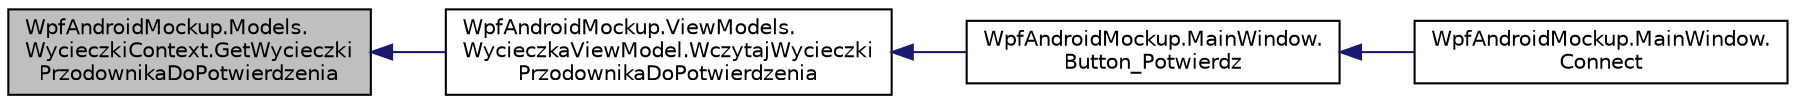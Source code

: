 digraph "WpfAndroidMockup.Models.WycieczkiContext.GetWycieczkiPrzodownikaDoPotwierdzenia"
{
 // INTERACTIVE_SVG=YES
  edge [fontname="Helvetica",fontsize="10",labelfontname="Helvetica",labelfontsize="10"];
  node [fontname="Helvetica",fontsize="10",shape=record];
  rankdir="LR";
  Node13 [label="WpfAndroidMockup.Models.\lWycieczkiContext.GetWycieczki\lPrzodownikaDoPotwierdzenia",height=0.2,width=0.4,color="black", fillcolor="grey75", style="filled", fontcolor="black"];
  Node13 -> Node14 [dir="back",color="midnightblue",fontsize="10",style="solid",fontname="Helvetica"];
  Node14 [label="WpfAndroidMockup.ViewModels.\lWycieczkaViewModel.WczytajWycieczki\lPrzodownikaDoPotwierdzenia",height=0.2,width=0.4,color="black", fillcolor="white", style="filled",URL="$class_wpf_android_mockup_1_1_view_models_1_1_wycieczka_view_model.html#ab56637d93864cbc49ad0efa4cd470608",tooltip="Przypisuje do listy wycieczek wycieczki porzodwnika, które czekają na potwierdzenie ..."];
  Node14 -> Node15 [dir="back",color="midnightblue",fontsize="10",style="solid",fontname="Helvetica"];
  Node15 [label="WpfAndroidMockup.MainWindow.\lButton_Potwierdz",height=0.2,width=0.4,color="black", fillcolor="white", style="filled",URL="$class_wpf_android_mockup_1_1_main_window.html#a0315b4a69e850a01a7478af6c68ffd10",tooltip="Logika dla przycisku odpowiedzialnego za wywołanie przypadku użycia potwierdzania jako przodownik udz..."];
  Node15 -> Node16 [dir="back",color="midnightblue",fontsize="10",style="solid",fontname="Helvetica"];
  Node16 [label="WpfAndroidMockup.MainWindow.\lConnect",height=0.2,width=0.4,color="black", fillcolor="white", style="filled",URL="$class_wpf_android_mockup_1_1_main_window.html#adcfba8fb3f0c36593aed929c6aefa4dd"];
}
